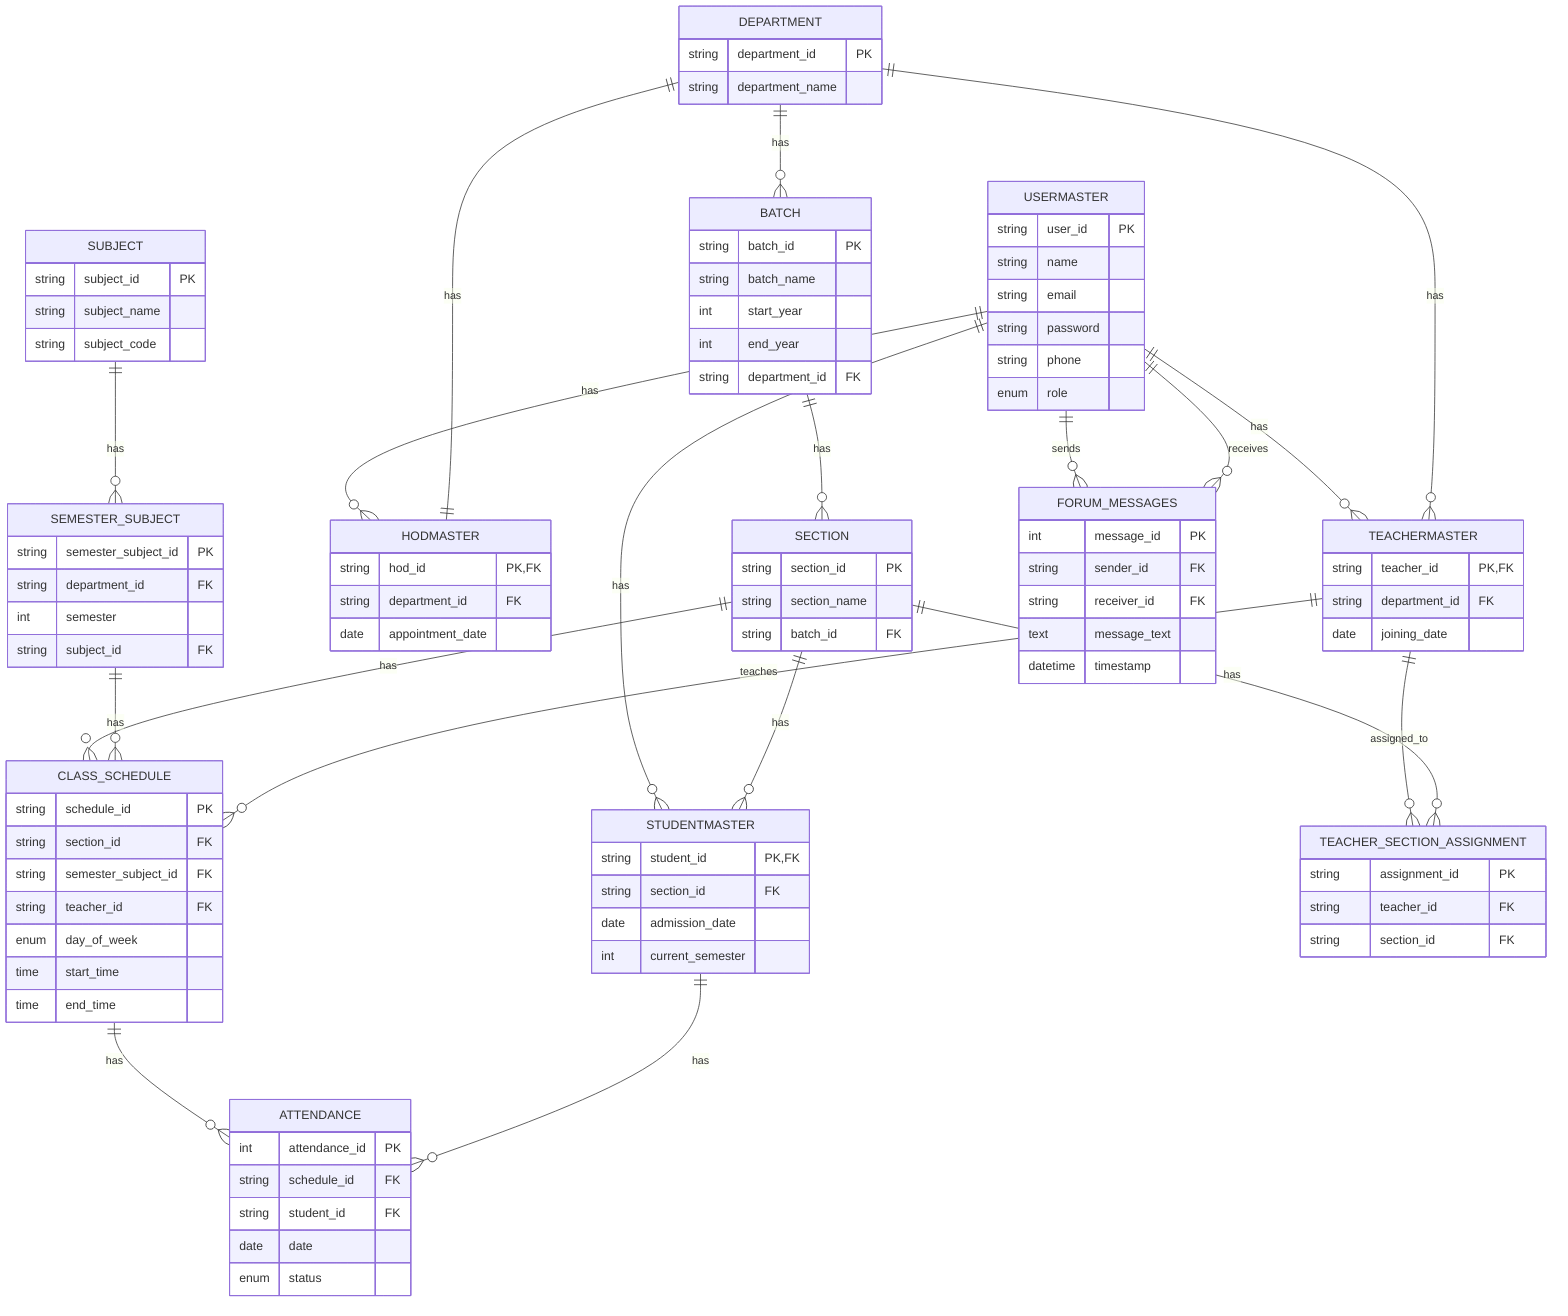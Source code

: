 erDiagram
    USERMASTER ||--o{ STUDENTMASTER : has
    USERMASTER ||--o{ TEACHERMASTER : has
    USERMASTER ||--o{ HODMASTER : has
    USERMASTER {
        string user_id PK
        string name
        string email
        string password
        string phone
        enum role
    }
    DEPARTMENT ||--o{ BATCH : has
    DEPARTMENT ||--o{ TEACHERMASTER : has
    DEPARTMENT ||--|| HODMASTER : has
    DEPARTMENT {
        string department_id PK
        string department_name
    }
    BATCH ||--o{ SECTION : has
    BATCH {
        string batch_id PK
        string batch_name
        int start_year
        int end_year
        string department_id FK
    }
    SECTION ||--o{ STUDENTMASTER : has
    SECTION ||--o{ CLASS_SCHEDULE : has
    SECTION {
        string section_id PK
        string section_name
        string batch_id FK
    }
    SUBJECT ||--o{ SEMESTER_SUBJECT : has
    SUBJECT {
        string subject_id PK
        string subject_name
        string subject_code
    }
    SEMESTER_SUBJECT ||--o{ CLASS_SCHEDULE : has
    SEMESTER_SUBJECT {
        string semester_subject_id PK
        string department_id FK
        int semester
        string subject_id FK
    }
    CLASS_SCHEDULE ||--o{ ATTENDANCE : has
    CLASS_SCHEDULE {
        string schedule_id PK
        string section_id FK
        string semester_subject_id FK
        string teacher_id FK
        enum day_of_week
        time start_time
        time end_time
    }
    ATTENDANCE {
        int attendance_id PK
        string schedule_id FK
        string student_id FK
        date date
        enum status
    }
    STUDENTMASTER {
        string student_id PK,FK
        string section_id FK
        date admission_date
        int current_semester
    }
    TEACHERMASTER {
        string teacher_id PK,FK
        string department_id FK
        date joining_date
    }
    HODMASTER {
        string hod_id PK,FK
        string department_id FK
        date appointment_date
    }
    TEACHER_SECTION_ASSIGNMENT {
        string assignment_id PK
        string teacher_id FK
        string section_id FK
    }
    FORUM_MESSAGES {
        int message_id PK
        string sender_id FK
        string receiver_id FK
        text message_text
        datetime timestamp
    }
    TEACHERMASTER ||--o{ TEACHER_SECTION_ASSIGNMENT : assigned_to
    SECTION ||--o{ TEACHER_SECTION_ASSIGNMENT : has
    TEACHERMASTER ||--o{ CLASS_SCHEDULE : teaches
    USERMASTER ||--o{ FORUM_MESSAGES : sends
    USERMASTER ||--o{ FORUM_MESSAGES : receives
    STUDENTMASTER ||--o{ ATTENDANCE : has